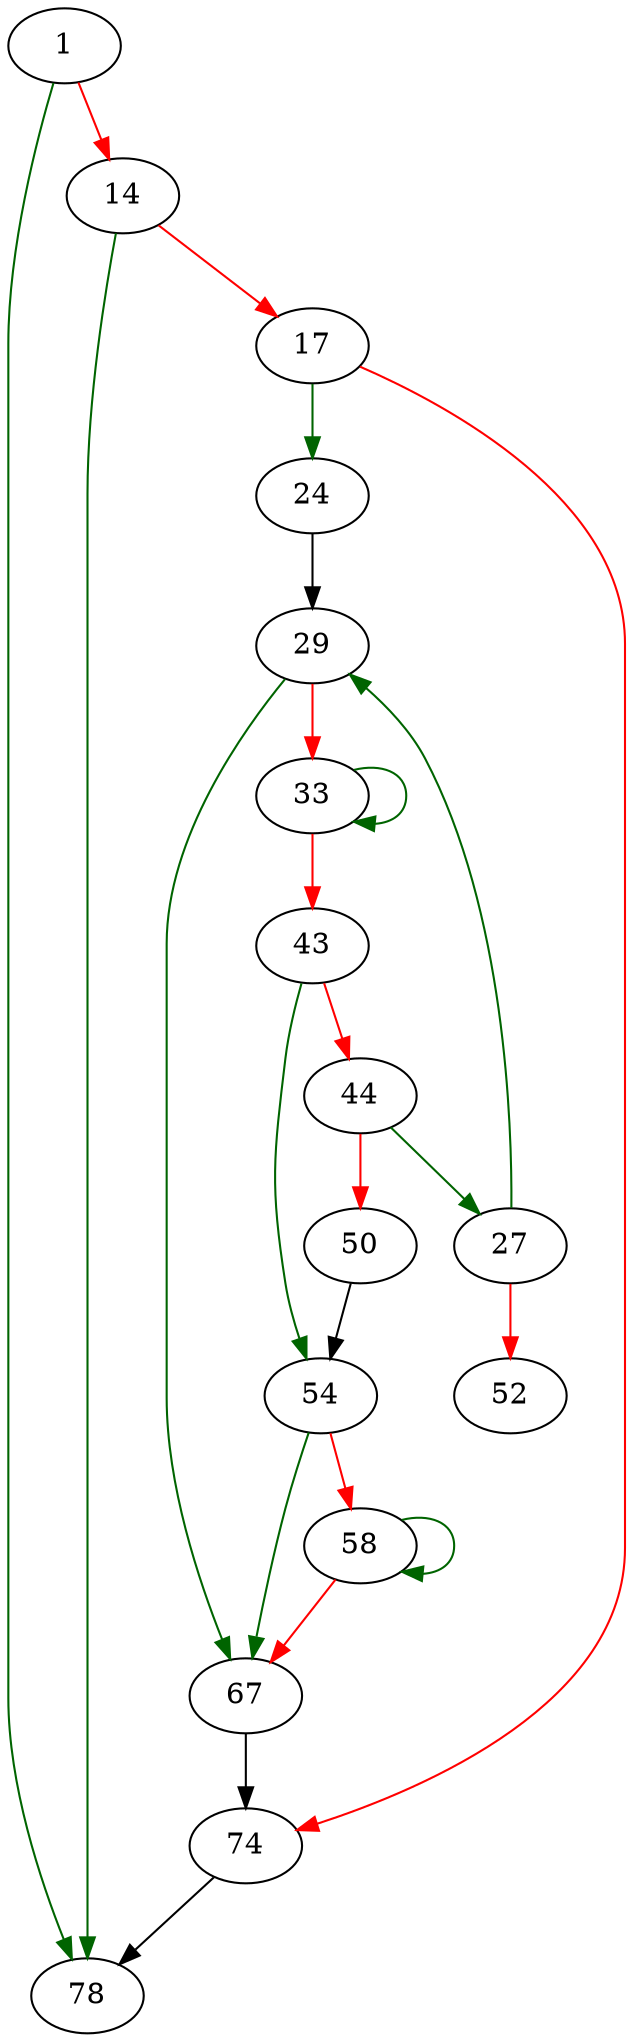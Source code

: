 strict digraph "mp_prime_p" {
	// Node definitions.
	1 [entry=true];
	78;
	14;
	17;
	24;
	74;
	29;
	27;
	52;
	67;
	33;
	43;
	54;
	44;
	50;
	58;

	// Edge definitions.
	1 -> 78 [
		color=darkgreen
		cond=true
	];
	1 -> 14 [
		color=red
		cond=false
	];
	14 -> 78 [
		color=darkgreen
		cond=true
	];
	14 -> 17 [
		color=red
		cond=false
	];
	17 -> 24 [
		color=darkgreen
		cond=true
	];
	17 -> 74 [
		color=red
		cond=false
	];
	24 -> 29;
	74 -> 78;
	29 -> 67 [
		color=darkgreen
		cond=true
	];
	29 -> 33 [
		color=red
		cond=false
	];
	27 -> 29 [
		color=darkgreen
		cond=true
	];
	27 -> 52 [
		color=red
		cond=false
	];
	67 -> 74;
	33 -> 33 [
		color=darkgreen
		cond=true
	];
	33 -> 43 [
		color=red
		cond=false
	];
	43 -> 54 [
		color=darkgreen
		cond=true
	];
	43 -> 44 [
		color=red
		cond=false
	];
	54 -> 67 [
		color=darkgreen
		cond=true
	];
	54 -> 58 [
		color=red
		cond=false
	];
	44 -> 27 [
		color=darkgreen
		cond=true
	];
	44 -> 50 [
		color=red
		cond=false
	];
	50 -> 54;
	58 -> 67 [
		color=red
		cond=false
	];
	58 -> 58 [
		color=darkgreen
		cond=true
	];
}